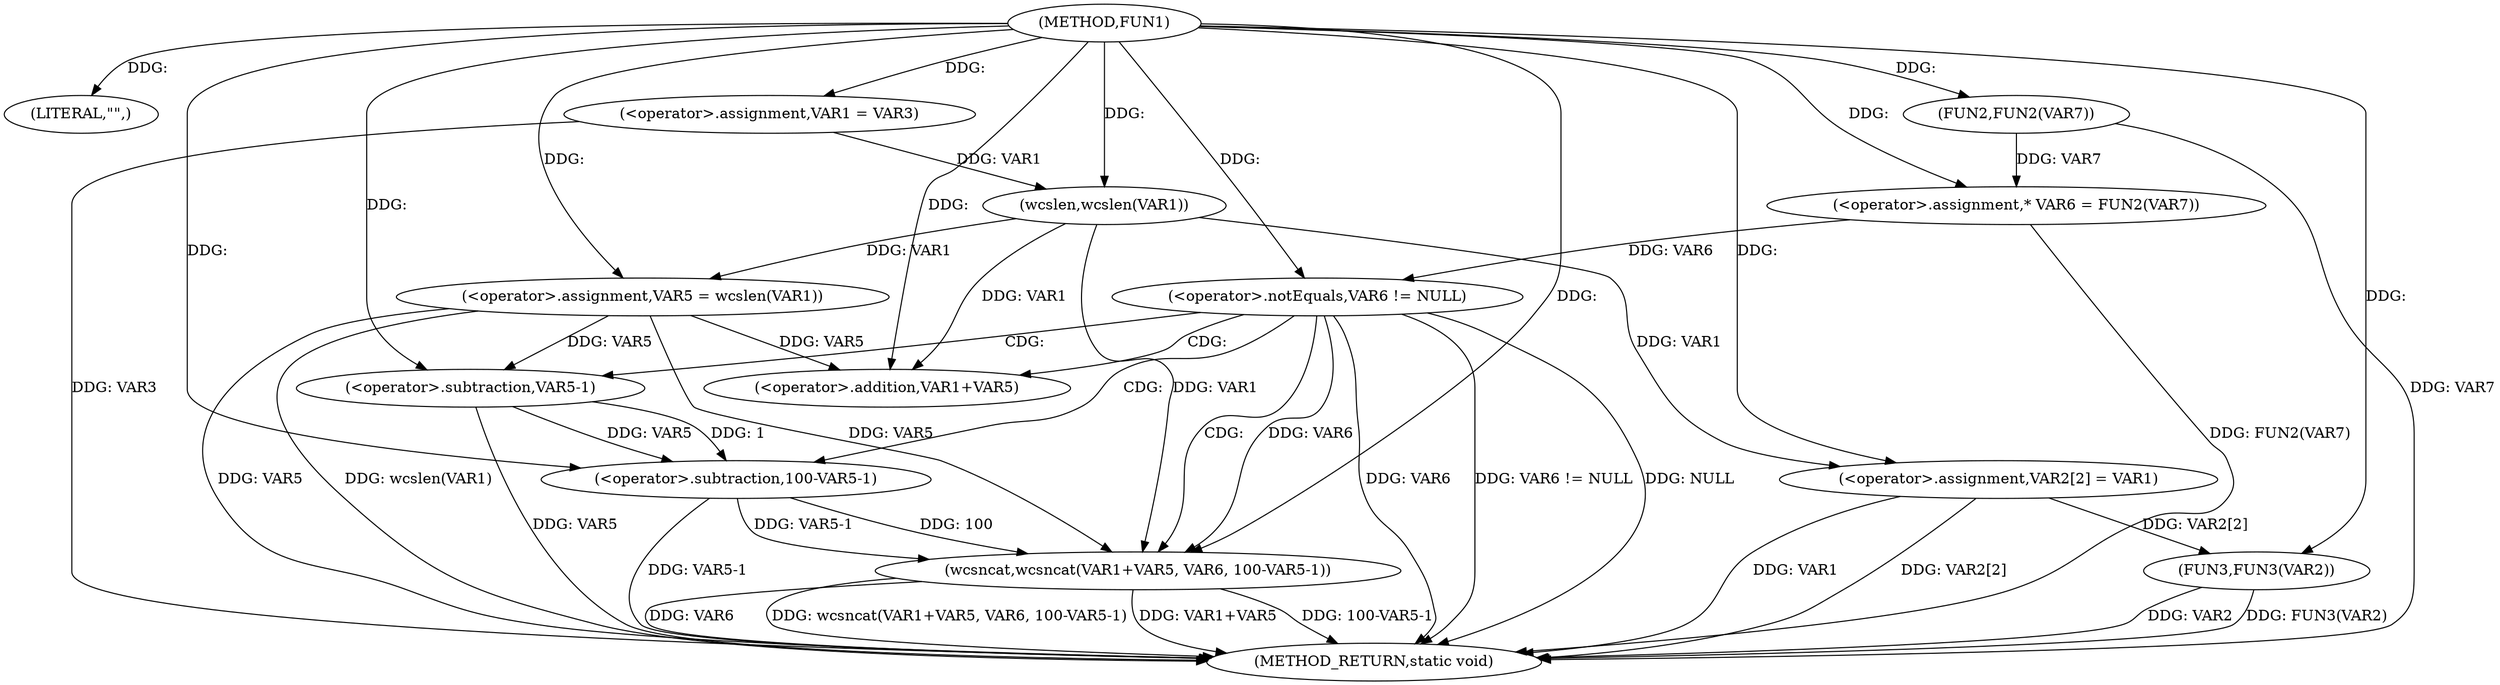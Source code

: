 digraph FUN1 {  
"1000100" [label = "(METHOD,FUN1)" ]
"1000141" [label = "(METHOD_RETURN,static void)" ]
"1000104" [label = "(LITERAL,\"\",)" ]
"1000105" [label = "(<operator>.assignment,VAR1 = VAR3)" ]
"1000110" [label = "(<operator>.assignment,VAR5 = wcslen(VAR1))" ]
"1000112" [label = "(wcslen,wcslen(VAR1))" ]
"1000115" [label = "(<operator>.assignment,* VAR6 = FUN2(VAR7))" ]
"1000117" [label = "(FUN2,FUN2(VAR7))" ]
"1000120" [label = "(<operator>.notEquals,VAR6 != NULL)" ]
"1000124" [label = "(wcsncat,wcsncat(VAR1+VAR5, VAR6, 100-VAR5-1))" ]
"1000125" [label = "(<operator>.addition,VAR1+VAR5)" ]
"1000129" [label = "(<operator>.subtraction,100-VAR5-1)" ]
"1000131" [label = "(<operator>.subtraction,VAR5-1)" ]
"1000134" [label = "(<operator>.assignment,VAR2[2] = VAR1)" ]
"1000139" [label = "(FUN3,FUN3(VAR2))" ]
  "1000115" -> "1000141"  [ label = "DDG: FUN2(VAR7)"] 
  "1000124" -> "1000141"  [ label = "DDG: VAR1+VAR5"] 
  "1000105" -> "1000141"  [ label = "DDG: VAR3"] 
  "1000139" -> "1000141"  [ label = "DDG: VAR2"] 
  "1000117" -> "1000141"  [ label = "DDG: VAR7"] 
  "1000110" -> "1000141"  [ label = "DDG: wcslen(VAR1)"] 
  "1000120" -> "1000141"  [ label = "DDG: NULL"] 
  "1000110" -> "1000141"  [ label = "DDG: VAR5"] 
  "1000131" -> "1000141"  [ label = "DDG: VAR5"] 
  "1000139" -> "1000141"  [ label = "DDG: FUN3(VAR2)"] 
  "1000124" -> "1000141"  [ label = "DDG: 100-VAR5-1"] 
  "1000120" -> "1000141"  [ label = "DDG: VAR6"] 
  "1000134" -> "1000141"  [ label = "DDG: VAR2[2]"] 
  "1000120" -> "1000141"  [ label = "DDG: VAR6 != NULL"] 
  "1000124" -> "1000141"  [ label = "DDG: VAR6"] 
  "1000134" -> "1000141"  [ label = "DDG: VAR1"] 
  "1000129" -> "1000141"  [ label = "DDG: VAR5-1"] 
  "1000124" -> "1000141"  [ label = "DDG: wcsncat(VAR1+VAR5, VAR6, 100-VAR5-1)"] 
  "1000100" -> "1000104"  [ label = "DDG: "] 
  "1000100" -> "1000105"  [ label = "DDG: "] 
  "1000112" -> "1000110"  [ label = "DDG: VAR1"] 
  "1000100" -> "1000110"  [ label = "DDG: "] 
  "1000105" -> "1000112"  [ label = "DDG: VAR1"] 
  "1000100" -> "1000112"  [ label = "DDG: "] 
  "1000117" -> "1000115"  [ label = "DDG: VAR7"] 
  "1000100" -> "1000115"  [ label = "DDG: "] 
  "1000100" -> "1000117"  [ label = "DDG: "] 
  "1000115" -> "1000120"  [ label = "DDG: VAR6"] 
  "1000100" -> "1000120"  [ label = "DDG: "] 
  "1000112" -> "1000124"  [ label = "DDG: VAR1"] 
  "1000100" -> "1000124"  [ label = "DDG: "] 
  "1000110" -> "1000124"  [ label = "DDG: VAR5"] 
  "1000112" -> "1000125"  [ label = "DDG: VAR1"] 
  "1000100" -> "1000125"  [ label = "DDG: "] 
  "1000110" -> "1000125"  [ label = "DDG: VAR5"] 
  "1000120" -> "1000124"  [ label = "DDG: VAR6"] 
  "1000129" -> "1000124"  [ label = "DDG: 100"] 
  "1000129" -> "1000124"  [ label = "DDG: VAR5-1"] 
  "1000100" -> "1000129"  [ label = "DDG: "] 
  "1000131" -> "1000129"  [ label = "DDG: VAR5"] 
  "1000131" -> "1000129"  [ label = "DDG: 1"] 
  "1000100" -> "1000131"  [ label = "DDG: "] 
  "1000110" -> "1000131"  [ label = "DDG: VAR5"] 
  "1000112" -> "1000134"  [ label = "DDG: VAR1"] 
  "1000100" -> "1000134"  [ label = "DDG: "] 
  "1000134" -> "1000139"  [ label = "DDG: VAR2[2]"] 
  "1000100" -> "1000139"  [ label = "DDG: "] 
  "1000120" -> "1000129"  [ label = "CDG: "] 
  "1000120" -> "1000124"  [ label = "CDG: "] 
  "1000120" -> "1000125"  [ label = "CDG: "] 
  "1000120" -> "1000131"  [ label = "CDG: "] 
}
